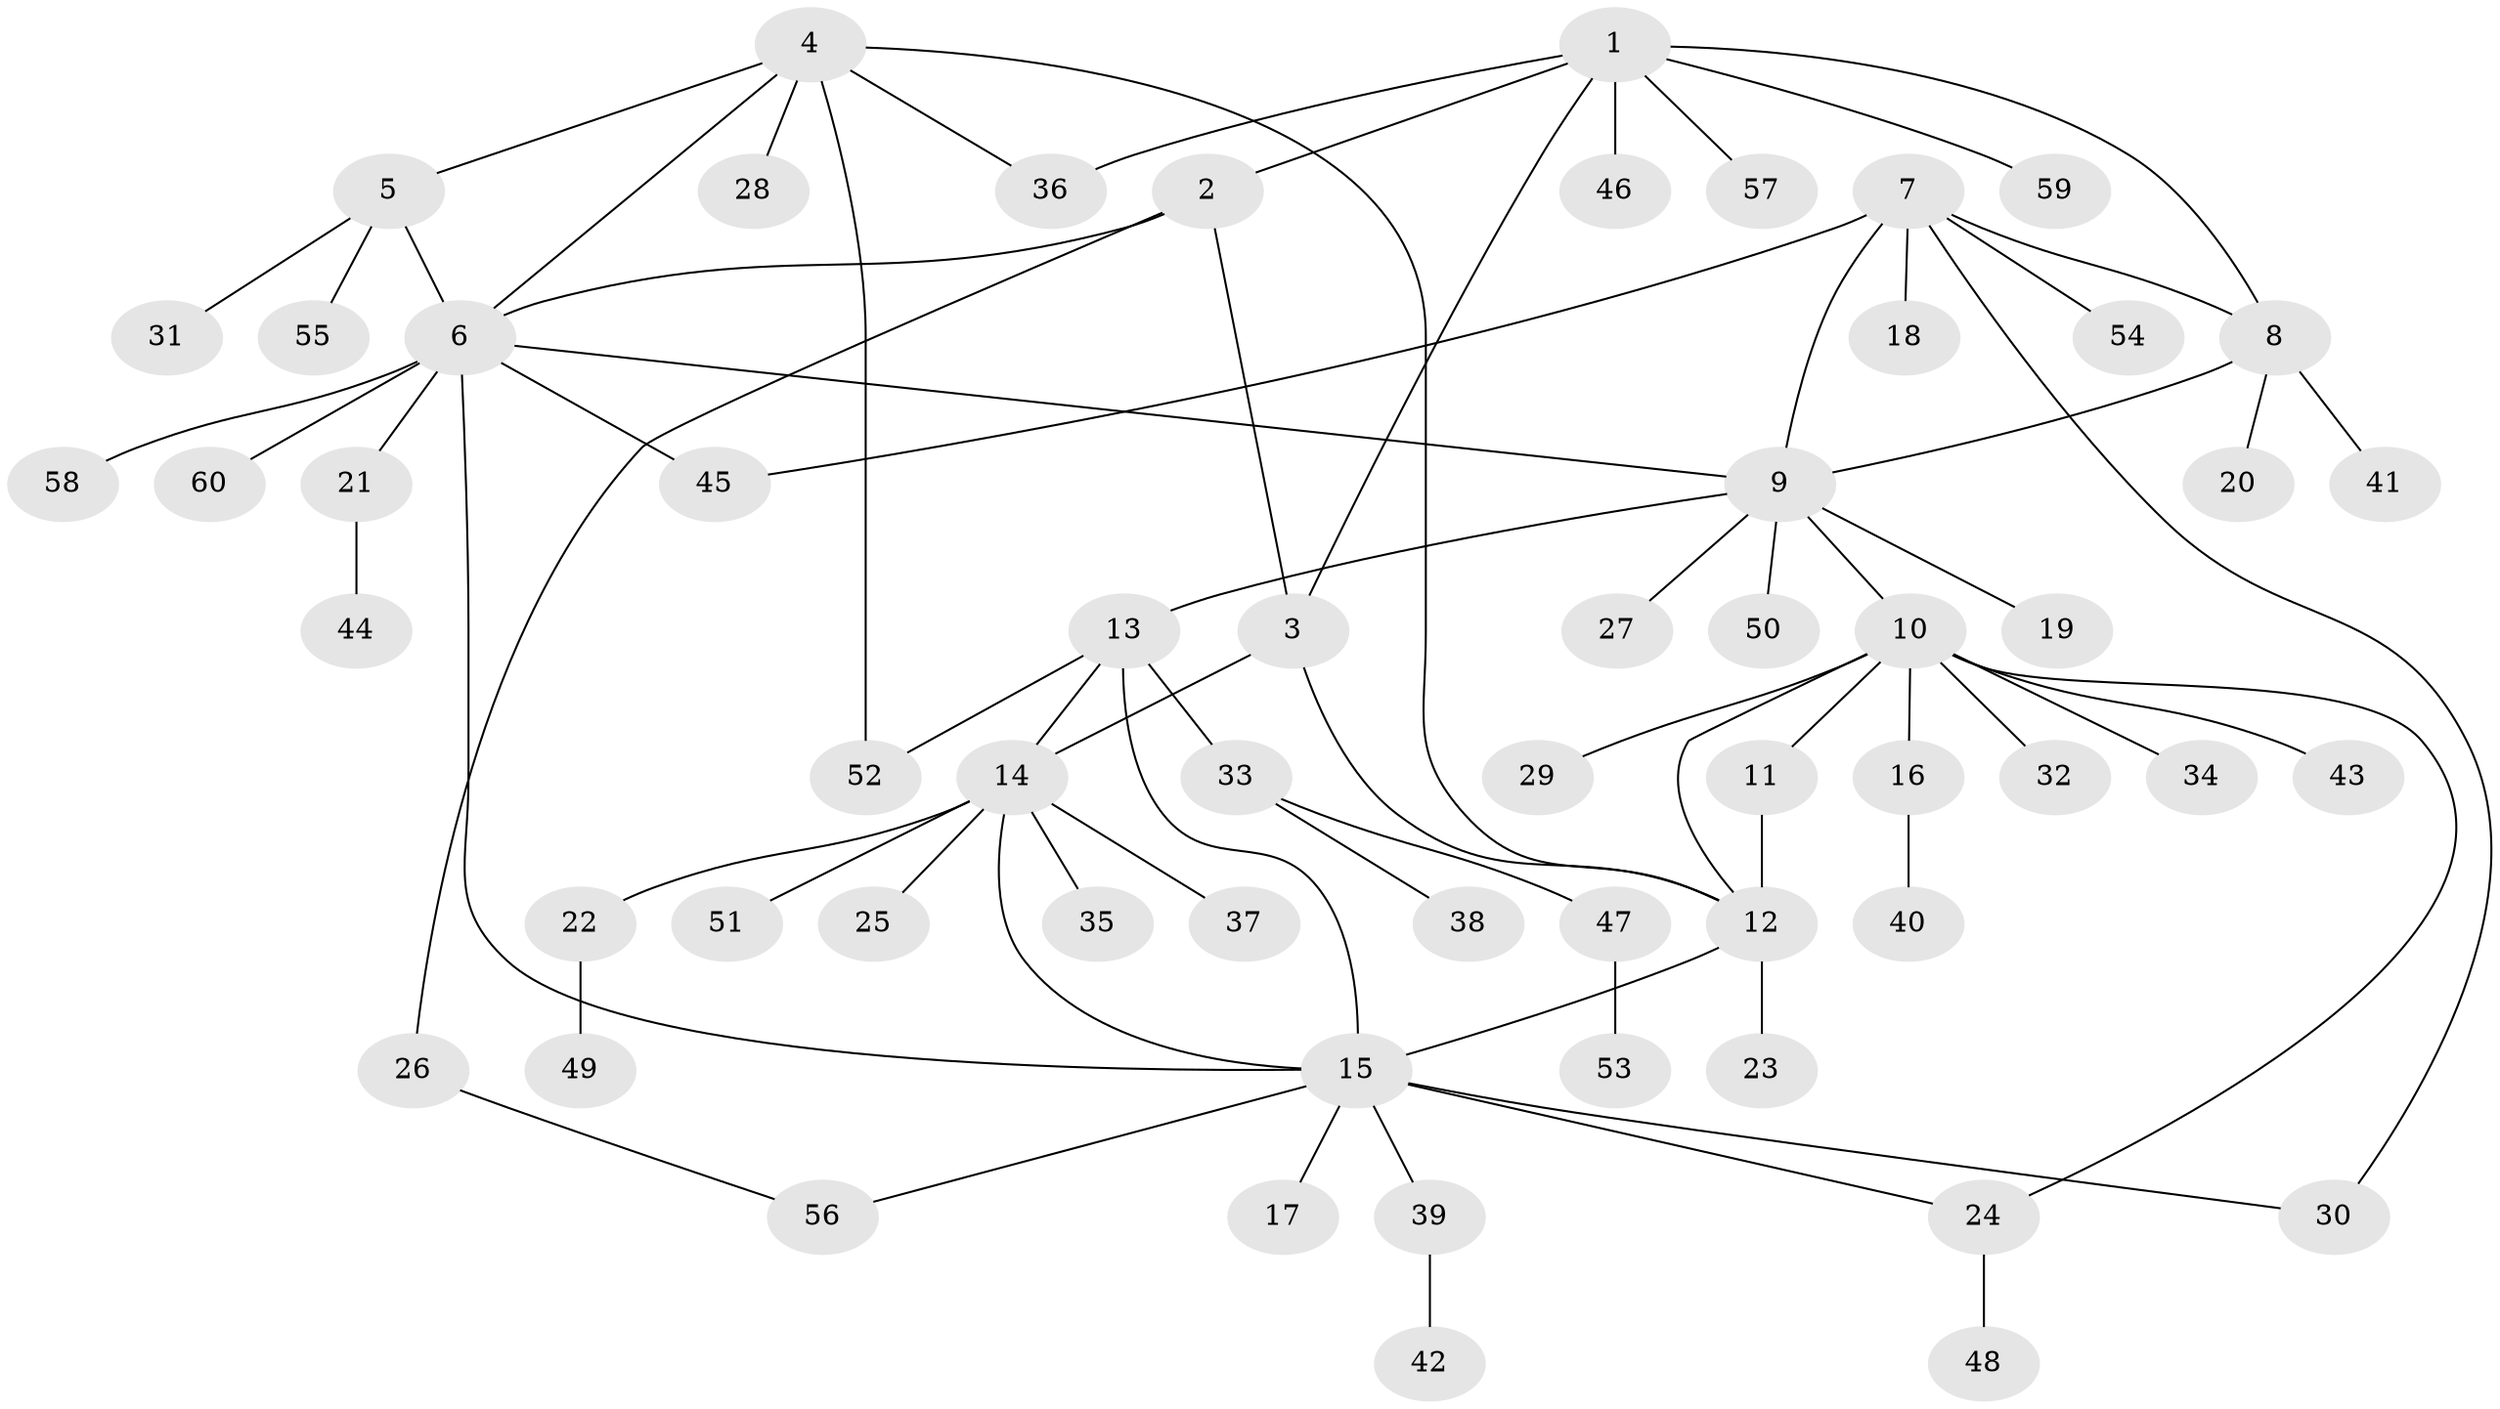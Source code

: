 // coarse degree distribution, {5: 0.12195121951219512, 3: 0.04878048780487805, 8: 0.04878048780487805, 4: 0.024390243902439025, 10: 0.024390243902439025, 7: 0.04878048780487805, 1: 0.5609756097560976, 2: 0.12195121951219512}
// Generated by graph-tools (version 1.1) at 2025/42/03/06/25 10:42:06]
// undirected, 60 vertices, 76 edges
graph export_dot {
graph [start="1"]
  node [color=gray90,style=filled];
  1;
  2;
  3;
  4;
  5;
  6;
  7;
  8;
  9;
  10;
  11;
  12;
  13;
  14;
  15;
  16;
  17;
  18;
  19;
  20;
  21;
  22;
  23;
  24;
  25;
  26;
  27;
  28;
  29;
  30;
  31;
  32;
  33;
  34;
  35;
  36;
  37;
  38;
  39;
  40;
  41;
  42;
  43;
  44;
  45;
  46;
  47;
  48;
  49;
  50;
  51;
  52;
  53;
  54;
  55;
  56;
  57;
  58;
  59;
  60;
  1 -- 2;
  1 -- 3;
  1 -- 8;
  1 -- 36;
  1 -- 46;
  1 -- 57;
  1 -- 59;
  2 -- 3;
  2 -- 6;
  2 -- 26;
  3 -- 12;
  3 -- 14;
  4 -- 5;
  4 -- 6;
  4 -- 12;
  4 -- 28;
  4 -- 36;
  4 -- 52;
  5 -- 6;
  5 -- 31;
  5 -- 55;
  6 -- 9;
  6 -- 15;
  6 -- 21;
  6 -- 45;
  6 -- 58;
  6 -- 60;
  7 -- 8;
  7 -- 9;
  7 -- 18;
  7 -- 30;
  7 -- 45;
  7 -- 54;
  8 -- 9;
  8 -- 20;
  8 -- 41;
  9 -- 10;
  9 -- 13;
  9 -- 19;
  9 -- 27;
  9 -- 50;
  10 -- 11;
  10 -- 12;
  10 -- 16;
  10 -- 24;
  10 -- 29;
  10 -- 32;
  10 -- 34;
  10 -- 43;
  11 -- 12;
  12 -- 15;
  12 -- 23;
  13 -- 14;
  13 -- 15;
  13 -- 33;
  13 -- 52;
  14 -- 15;
  14 -- 22;
  14 -- 25;
  14 -- 35;
  14 -- 37;
  14 -- 51;
  15 -- 17;
  15 -- 24;
  15 -- 30;
  15 -- 39;
  15 -- 56;
  16 -- 40;
  21 -- 44;
  22 -- 49;
  24 -- 48;
  26 -- 56;
  33 -- 38;
  33 -- 47;
  39 -- 42;
  47 -- 53;
}
